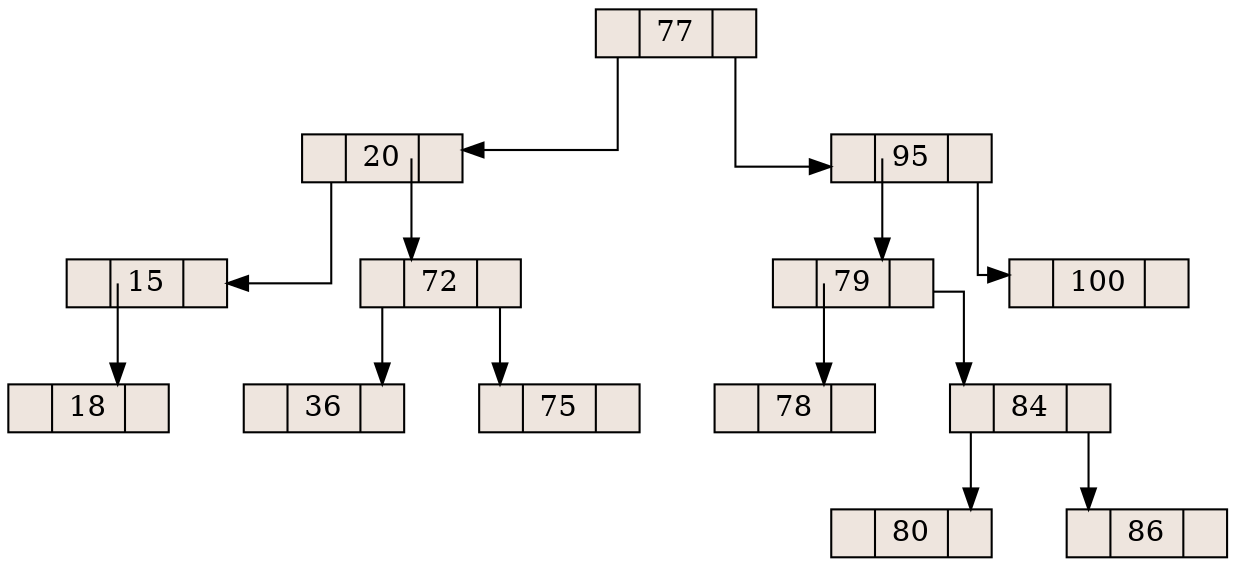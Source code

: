 digraph arbol 
{
    rankdir=TB;
    graph [splines=ortho, nodesep=0.5];
    node [shape = record, style=filled, fillcolor=seashell2,width=0.7,height=0.2];
    
    nodo20 [ label ="<C0>|20|<C1>"];
    nodo15 [ label ="<C0>|15|<C1>"];
    nodo18 [ label ="<C0>|18|<C1>"];
    nodo72 [ label ="<C0>|72|<C1>"];
    nodo79 [ label ="<C0>|79|<C1>"];
    nodo36 [ label ="<C0>|36|<C1>"];
    nodo75 [ label ="<C0>|75|<C1>"];
    nodo95 [ label ="<C0>|95|<C1>"];
    nodo77 [ label ="<C0>|77|<C1>"];
    nodo100 [ label ="<C0>|100|<C1>"];
    nodo78 [ label ="<C0>|78|<C1>"];
    nodo84 [ label ="<C0>|84|<C1>"];
    nodo86 [ label ="<C0>|86|<C1>"];
    nodo80 [ label ="<C0>|80|<C1>"];
    
    nodo20:C0->nodo15;
    nodo15:C1->nodo18;
    nodo20:C1->nodo72;
    nodo95:C0->nodo79;
    nodo72:C0->nodo36;
    nodo72:C1->nodo75;
    nodo95:C1->nodo100;
    nodo79:C1->nodo84;
    nodo84:C1->nodo86;
    nodo84:C0->nodo80;
    nodo77:C0->nodo20;
    nodo77:C1->nodo95;
    nodo79:C0->nodo78;
}

